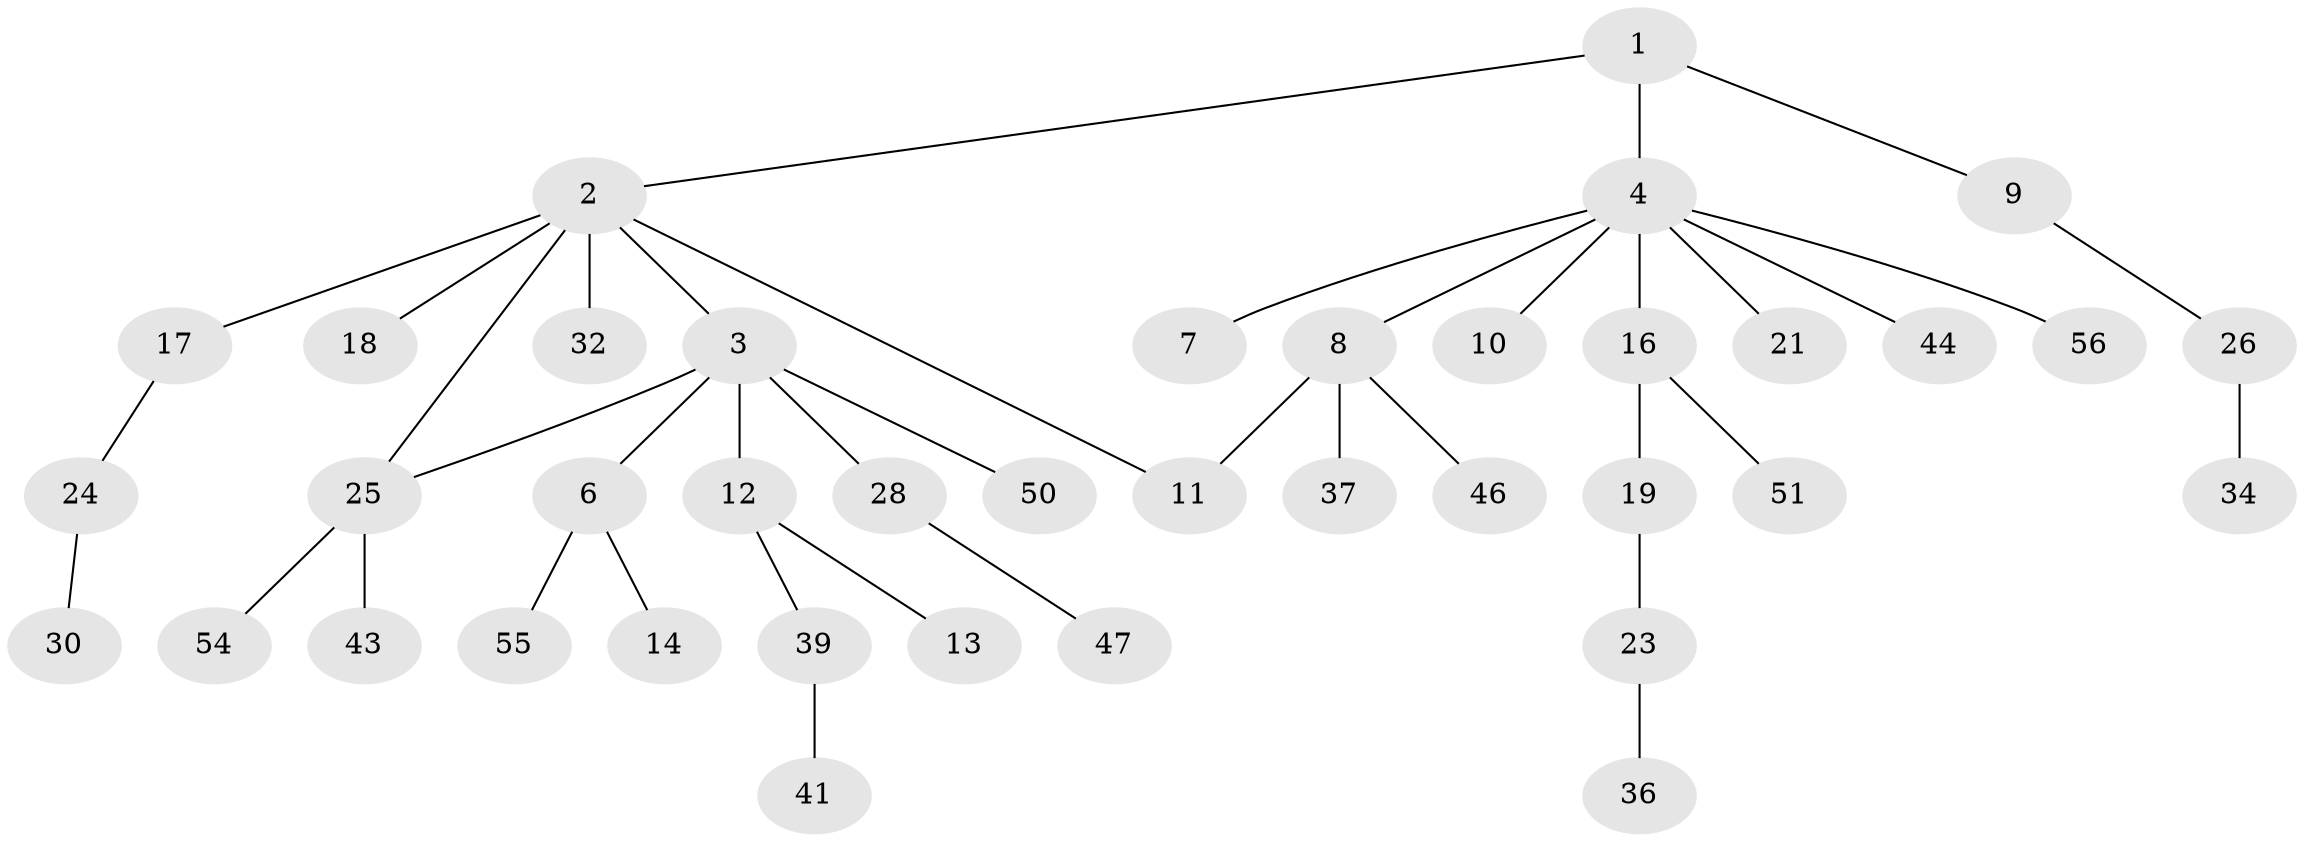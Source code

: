 // original degree distribution, {3: 0.19298245614035087, 6: 0.03508771929824561, 5: 0.03508771929824561, 1: 0.5087719298245614, 4: 0.05263157894736842, 2: 0.17543859649122806}
// Generated by graph-tools (version 1.1) at 2025/10/02/27/25 16:10:51]
// undirected, 39 vertices, 40 edges
graph export_dot {
graph [start="1"]
  node [color=gray90,style=filled];
  1;
  2 [super="+15"];
  3 [super="+29"];
  4 [super="+5"];
  6;
  7;
  8 [super="+45"];
  9 [super="+22"];
  10;
  11 [super="+57"];
  12 [super="+33"];
  13 [super="+27"];
  14 [super="+20"];
  16 [super="+48"];
  17 [super="+49"];
  18;
  19;
  21;
  23 [super="+35"];
  24 [super="+40"];
  25 [super="+42"];
  26 [super="+31"];
  28 [super="+52"];
  30;
  32;
  34 [super="+38"];
  36;
  37;
  39 [super="+53"];
  41;
  43;
  44;
  46;
  47;
  50;
  51;
  54;
  55;
  56;
  1 -- 2;
  1 -- 4;
  1 -- 9;
  2 -- 3;
  2 -- 11;
  2 -- 17;
  2 -- 32;
  2 -- 25;
  2 -- 18;
  3 -- 6;
  3 -- 12;
  3 -- 25;
  3 -- 28;
  3 -- 50;
  4 -- 8;
  4 -- 44;
  4 -- 56;
  4 -- 16;
  4 -- 21;
  4 -- 7;
  4 -- 10;
  6 -- 14;
  6 -- 55;
  8 -- 37;
  8 -- 46;
  8 -- 11;
  9 -- 26;
  12 -- 13;
  12 -- 39;
  16 -- 19;
  16 -- 51;
  17 -- 24;
  19 -- 23;
  23 -- 36;
  24 -- 30;
  25 -- 43;
  25 -- 54;
  26 -- 34;
  28 -- 47;
  39 -- 41;
}
